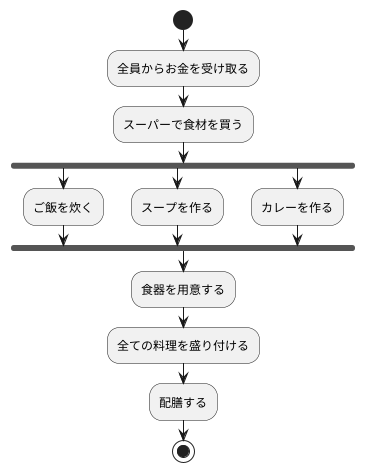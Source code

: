 @startuml 夕食を作る
start
:全員からお金を受け取る;
:スーパーで食材を買う;
fork
:ご飯を炊く;
fork again
:スープを作る;
fork again
:カレーを作る;
end fork

:食器を用意する;
:全ての料理を盛り付ける;
:配膳する;
stop
@enduml